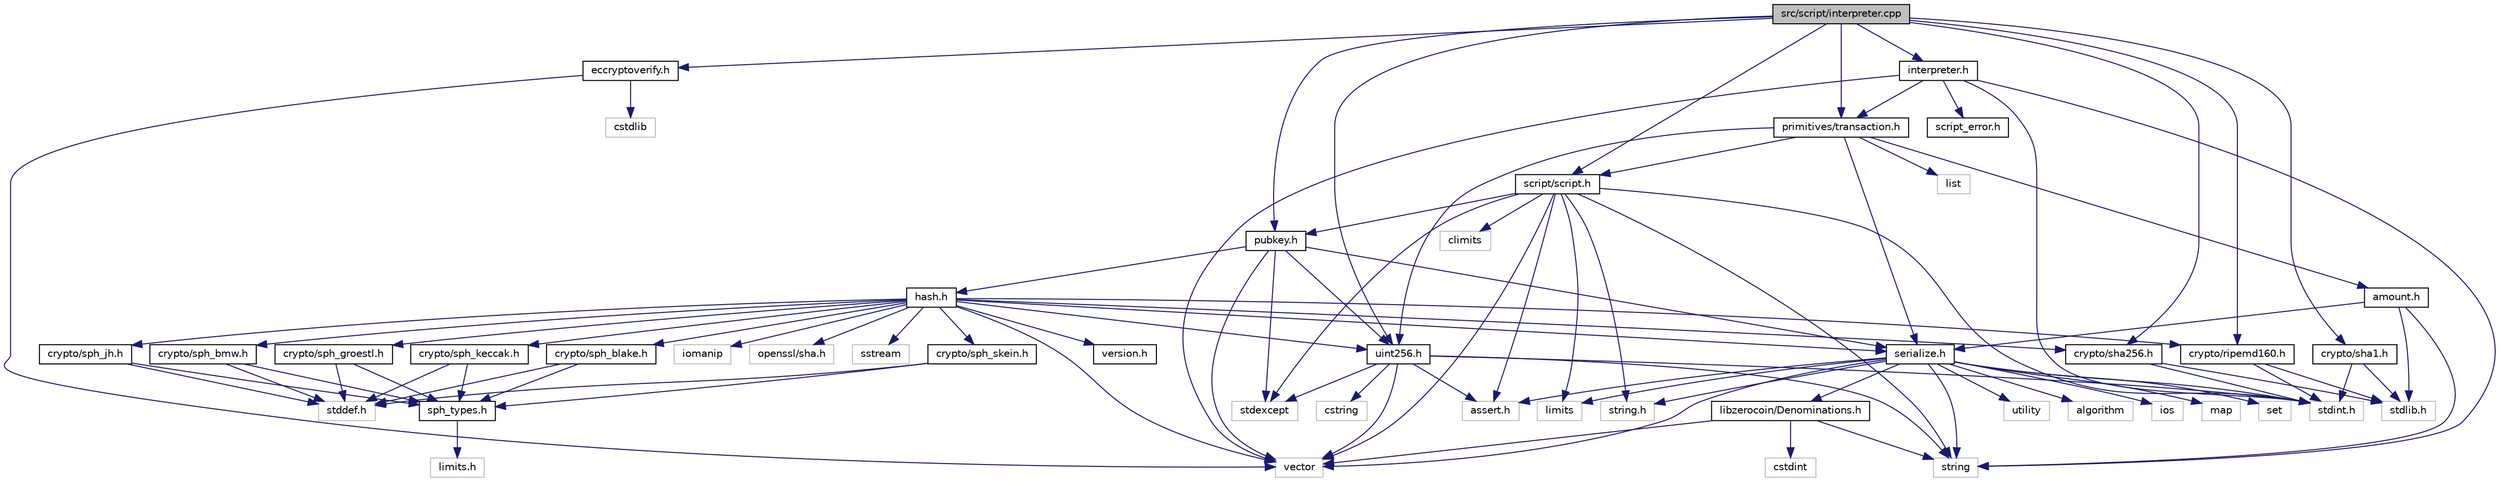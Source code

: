 digraph "src/script/interpreter.cpp"
{
  edge [fontname="Helvetica",fontsize="10",labelfontname="Helvetica",labelfontsize="10"];
  node [fontname="Helvetica",fontsize="10",shape=record];
  Node0 [label="src/script/interpreter.cpp",height=0.2,width=0.4,color="black", fillcolor="grey75", style="filled", fontcolor="black"];
  Node0 -> Node1 [color="midnightblue",fontsize="10",style="solid",fontname="Helvetica"];
  Node1 [label="interpreter.h",height=0.2,width=0.4,color="black", fillcolor="white", style="filled",URL="$interpreter_8h.html"];
  Node1 -> Node2 [color="midnightblue",fontsize="10",style="solid",fontname="Helvetica"];
  Node2 [label="script_error.h",height=0.2,width=0.4,color="black", fillcolor="white", style="filled",URL="$script__error_8h.html"];
  Node1 -> Node3 [color="midnightblue",fontsize="10",style="solid",fontname="Helvetica"];
  Node3 [label="primitives/transaction.h",height=0.2,width=0.4,color="black", fillcolor="white", style="filled",URL="$transaction_8h.html"];
  Node3 -> Node4 [color="midnightblue",fontsize="10",style="solid",fontname="Helvetica"];
  Node4 [label="amount.h",height=0.2,width=0.4,color="black", fillcolor="white", style="filled",URL="$amount_8h.html"];
  Node4 -> Node5 [color="midnightblue",fontsize="10",style="solid",fontname="Helvetica"];
  Node5 [label="serialize.h",height=0.2,width=0.4,color="black", fillcolor="white", style="filled",URL="$serialize_8h.html"];
  Node5 -> Node6 [color="midnightblue",fontsize="10",style="solid",fontname="Helvetica"];
  Node6 [label="algorithm",height=0.2,width=0.4,color="grey75", fillcolor="white", style="filled"];
  Node5 -> Node7 [color="midnightblue",fontsize="10",style="solid",fontname="Helvetica"];
  Node7 [label="assert.h",height=0.2,width=0.4,color="grey75", fillcolor="white", style="filled"];
  Node5 -> Node8 [color="midnightblue",fontsize="10",style="solid",fontname="Helvetica"];
  Node8 [label="ios",height=0.2,width=0.4,color="grey75", fillcolor="white", style="filled"];
  Node5 -> Node9 [color="midnightblue",fontsize="10",style="solid",fontname="Helvetica"];
  Node9 [label="limits",height=0.2,width=0.4,color="grey75", fillcolor="white", style="filled"];
  Node5 -> Node10 [color="midnightblue",fontsize="10",style="solid",fontname="Helvetica"];
  Node10 [label="map",height=0.2,width=0.4,color="grey75", fillcolor="white", style="filled"];
  Node5 -> Node11 [color="midnightblue",fontsize="10",style="solid",fontname="Helvetica"];
  Node11 [label="set",height=0.2,width=0.4,color="grey75", fillcolor="white", style="filled"];
  Node5 -> Node12 [color="midnightblue",fontsize="10",style="solid",fontname="Helvetica"];
  Node12 [label="stdint.h",height=0.2,width=0.4,color="grey75", fillcolor="white", style="filled"];
  Node5 -> Node13 [color="midnightblue",fontsize="10",style="solid",fontname="Helvetica"];
  Node13 [label="string.h",height=0.2,width=0.4,color="grey75", fillcolor="white", style="filled"];
  Node5 -> Node14 [color="midnightblue",fontsize="10",style="solid",fontname="Helvetica"];
  Node14 [label="string",height=0.2,width=0.4,color="grey75", fillcolor="white", style="filled"];
  Node5 -> Node15 [color="midnightblue",fontsize="10",style="solid",fontname="Helvetica"];
  Node15 [label="utility",height=0.2,width=0.4,color="grey75", fillcolor="white", style="filled"];
  Node5 -> Node16 [color="midnightblue",fontsize="10",style="solid",fontname="Helvetica"];
  Node16 [label="vector",height=0.2,width=0.4,color="grey75", fillcolor="white", style="filled"];
  Node5 -> Node17 [color="midnightblue",fontsize="10",style="solid",fontname="Helvetica"];
  Node17 [label="libzerocoin/Denominations.h",height=0.2,width=0.4,color="black", fillcolor="white", style="filled",URL="$_denominations_8h.html",tooltip="Denomination info for the Zerocoin library. "];
  Node17 -> Node18 [color="midnightblue",fontsize="10",style="solid",fontname="Helvetica"];
  Node18 [label="cstdint",height=0.2,width=0.4,color="grey75", fillcolor="white", style="filled"];
  Node17 -> Node14 [color="midnightblue",fontsize="10",style="solid",fontname="Helvetica"];
  Node17 -> Node16 [color="midnightblue",fontsize="10",style="solid",fontname="Helvetica"];
  Node4 -> Node19 [color="midnightblue",fontsize="10",style="solid",fontname="Helvetica"];
  Node19 [label="stdlib.h",height=0.2,width=0.4,color="grey75", fillcolor="white", style="filled"];
  Node4 -> Node14 [color="midnightblue",fontsize="10",style="solid",fontname="Helvetica"];
  Node3 -> Node20 [color="midnightblue",fontsize="10",style="solid",fontname="Helvetica"];
  Node20 [label="script/script.h",height=0.2,width=0.4,color="black", fillcolor="white", style="filled",URL="$script_8h.html"];
  Node20 -> Node7 [color="midnightblue",fontsize="10",style="solid",fontname="Helvetica"];
  Node20 -> Node21 [color="midnightblue",fontsize="10",style="solid",fontname="Helvetica"];
  Node21 [label="climits",height=0.2,width=0.4,color="grey75", fillcolor="white", style="filled"];
  Node20 -> Node9 [color="midnightblue",fontsize="10",style="solid",fontname="Helvetica"];
  Node20 -> Node22 [color="midnightblue",fontsize="10",style="solid",fontname="Helvetica"];
  Node22 [label="pubkey.h",height=0.2,width=0.4,color="black", fillcolor="white", style="filled",URL="$pubkey_8h.html"];
  Node22 -> Node23 [color="midnightblue",fontsize="10",style="solid",fontname="Helvetica"];
  Node23 [label="hash.h",height=0.2,width=0.4,color="black", fillcolor="white", style="filled",URL="$hash_8h.html"];
  Node23 -> Node24 [color="midnightblue",fontsize="10",style="solid",fontname="Helvetica"];
  Node24 [label="crypto/ripemd160.h",height=0.2,width=0.4,color="black", fillcolor="white", style="filled",URL="$ripemd160_8h.html"];
  Node24 -> Node12 [color="midnightblue",fontsize="10",style="solid",fontname="Helvetica"];
  Node24 -> Node19 [color="midnightblue",fontsize="10",style="solid",fontname="Helvetica"];
  Node23 -> Node25 [color="midnightblue",fontsize="10",style="solid",fontname="Helvetica"];
  Node25 [label="crypto/sha256.h",height=0.2,width=0.4,color="black", fillcolor="white", style="filled",URL="$sha256_8h.html"];
  Node25 -> Node12 [color="midnightblue",fontsize="10",style="solid",fontname="Helvetica"];
  Node25 -> Node19 [color="midnightblue",fontsize="10",style="solid",fontname="Helvetica"];
  Node23 -> Node5 [color="midnightblue",fontsize="10",style="solid",fontname="Helvetica"];
  Node23 -> Node26 [color="midnightblue",fontsize="10",style="solid",fontname="Helvetica"];
  Node26 [label="uint256.h",height=0.2,width=0.4,color="black", fillcolor="white", style="filled",URL="$uint256_8h.html"];
  Node26 -> Node7 [color="midnightblue",fontsize="10",style="solid",fontname="Helvetica"];
  Node26 -> Node27 [color="midnightblue",fontsize="10",style="solid",fontname="Helvetica"];
  Node27 [label="cstring",height=0.2,width=0.4,color="grey75", fillcolor="white", style="filled"];
  Node26 -> Node28 [color="midnightblue",fontsize="10",style="solid",fontname="Helvetica"];
  Node28 [label="stdexcept",height=0.2,width=0.4,color="grey75", fillcolor="white", style="filled"];
  Node26 -> Node12 [color="midnightblue",fontsize="10",style="solid",fontname="Helvetica"];
  Node26 -> Node14 [color="midnightblue",fontsize="10",style="solid",fontname="Helvetica"];
  Node26 -> Node16 [color="midnightblue",fontsize="10",style="solid",fontname="Helvetica"];
  Node23 -> Node29 [color="midnightblue",fontsize="10",style="solid",fontname="Helvetica"];
  Node29 [label="version.h",height=0.2,width=0.4,color="black", fillcolor="white", style="filled",URL="$version_8h.html"];
  Node23 -> Node30 [color="midnightblue",fontsize="10",style="solid",fontname="Helvetica"];
  Node30 [label="crypto/sph_blake.h",height=0.2,width=0.4,color="black", fillcolor="white", style="filled",URL="$sph__blake_8h.html",tooltip="BLAKE interface. "];
  Node30 -> Node31 [color="midnightblue",fontsize="10",style="solid",fontname="Helvetica"];
  Node31 [label="stddef.h",height=0.2,width=0.4,color="grey75", fillcolor="white", style="filled"];
  Node30 -> Node32 [color="midnightblue",fontsize="10",style="solid",fontname="Helvetica"];
  Node32 [label="sph_types.h",height=0.2,width=0.4,color="black", fillcolor="white", style="filled",URL="$sph__types_8h.html",tooltip="Basic type definitions. "];
  Node32 -> Node33 [color="midnightblue",fontsize="10",style="solid",fontname="Helvetica"];
  Node33 [label="limits.h",height=0.2,width=0.4,color="grey75", fillcolor="white", style="filled"];
  Node23 -> Node34 [color="midnightblue",fontsize="10",style="solid",fontname="Helvetica"];
  Node34 [label="crypto/sph_bmw.h",height=0.2,width=0.4,color="black", fillcolor="white", style="filled",URL="$sph__bmw_8h.html",tooltip="BMW interface. "];
  Node34 -> Node31 [color="midnightblue",fontsize="10",style="solid",fontname="Helvetica"];
  Node34 -> Node32 [color="midnightblue",fontsize="10",style="solid",fontname="Helvetica"];
  Node23 -> Node35 [color="midnightblue",fontsize="10",style="solid",fontname="Helvetica"];
  Node35 [label="crypto/sph_groestl.h",height=0.2,width=0.4,color="black", fillcolor="white", style="filled",URL="$sph__groestl_8h.html",tooltip="Groestl interface. "];
  Node35 -> Node31 [color="midnightblue",fontsize="10",style="solid",fontname="Helvetica"];
  Node35 -> Node32 [color="midnightblue",fontsize="10",style="solid",fontname="Helvetica"];
  Node23 -> Node36 [color="midnightblue",fontsize="10",style="solid",fontname="Helvetica"];
  Node36 [label="crypto/sph_jh.h",height=0.2,width=0.4,color="black", fillcolor="white", style="filled",URL="$sph__jh_8h.html",tooltip="JH interface. "];
  Node36 -> Node31 [color="midnightblue",fontsize="10",style="solid",fontname="Helvetica"];
  Node36 -> Node32 [color="midnightblue",fontsize="10",style="solid",fontname="Helvetica"];
  Node23 -> Node37 [color="midnightblue",fontsize="10",style="solid",fontname="Helvetica"];
  Node37 [label="crypto/sph_keccak.h",height=0.2,width=0.4,color="black", fillcolor="white", style="filled",URL="$sph__keccak_8h.html",tooltip="Keccak interface. "];
  Node37 -> Node31 [color="midnightblue",fontsize="10",style="solid",fontname="Helvetica"];
  Node37 -> Node32 [color="midnightblue",fontsize="10",style="solid",fontname="Helvetica"];
  Node23 -> Node38 [color="midnightblue",fontsize="10",style="solid",fontname="Helvetica"];
  Node38 [label="crypto/sph_skein.h",height=0.2,width=0.4,color="black", fillcolor="white", style="filled",URL="$sph__skein_8h.html",tooltip="Skein interface. "];
  Node38 -> Node31 [color="midnightblue",fontsize="10",style="solid",fontname="Helvetica"];
  Node38 -> Node32 [color="midnightblue",fontsize="10",style="solid",fontname="Helvetica"];
  Node23 -> Node39 [color="midnightblue",fontsize="10",style="solid",fontname="Helvetica"];
  Node39 [label="iomanip",height=0.2,width=0.4,color="grey75", fillcolor="white", style="filled"];
  Node23 -> Node40 [color="midnightblue",fontsize="10",style="solid",fontname="Helvetica"];
  Node40 [label="openssl/sha.h",height=0.2,width=0.4,color="grey75", fillcolor="white", style="filled"];
  Node23 -> Node41 [color="midnightblue",fontsize="10",style="solid",fontname="Helvetica"];
  Node41 [label="sstream",height=0.2,width=0.4,color="grey75", fillcolor="white", style="filled"];
  Node23 -> Node16 [color="midnightblue",fontsize="10",style="solid",fontname="Helvetica"];
  Node22 -> Node5 [color="midnightblue",fontsize="10",style="solid",fontname="Helvetica"];
  Node22 -> Node26 [color="midnightblue",fontsize="10",style="solid",fontname="Helvetica"];
  Node22 -> Node28 [color="midnightblue",fontsize="10",style="solid",fontname="Helvetica"];
  Node22 -> Node16 [color="midnightblue",fontsize="10",style="solid",fontname="Helvetica"];
  Node20 -> Node28 [color="midnightblue",fontsize="10",style="solid",fontname="Helvetica"];
  Node20 -> Node12 [color="midnightblue",fontsize="10",style="solid",fontname="Helvetica"];
  Node20 -> Node13 [color="midnightblue",fontsize="10",style="solid",fontname="Helvetica"];
  Node20 -> Node14 [color="midnightblue",fontsize="10",style="solid",fontname="Helvetica"];
  Node20 -> Node16 [color="midnightblue",fontsize="10",style="solid",fontname="Helvetica"];
  Node3 -> Node5 [color="midnightblue",fontsize="10",style="solid",fontname="Helvetica"];
  Node3 -> Node26 [color="midnightblue",fontsize="10",style="solid",fontname="Helvetica"];
  Node3 -> Node42 [color="midnightblue",fontsize="10",style="solid",fontname="Helvetica"];
  Node42 [label="list",height=0.2,width=0.4,color="grey75", fillcolor="white", style="filled"];
  Node1 -> Node16 [color="midnightblue",fontsize="10",style="solid",fontname="Helvetica"];
  Node1 -> Node12 [color="midnightblue",fontsize="10",style="solid",fontname="Helvetica"];
  Node1 -> Node14 [color="midnightblue",fontsize="10",style="solid",fontname="Helvetica"];
  Node0 -> Node3 [color="midnightblue",fontsize="10",style="solid",fontname="Helvetica"];
  Node0 -> Node24 [color="midnightblue",fontsize="10",style="solid",fontname="Helvetica"];
  Node0 -> Node43 [color="midnightblue",fontsize="10",style="solid",fontname="Helvetica"];
  Node43 [label="crypto/sha1.h",height=0.2,width=0.4,color="black", fillcolor="white", style="filled",URL="$sha1_8h.html"];
  Node43 -> Node12 [color="midnightblue",fontsize="10",style="solid",fontname="Helvetica"];
  Node43 -> Node19 [color="midnightblue",fontsize="10",style="solid",fontname="Helvetica"];
  Node0 -> Node25 [color="midnightblue",fontsize="10",style="solid",fontname="Helvetica"];
  Node0 -> Node44 [color="midnightblue",fontsize="10",style="solid",fontname="Helvetica"];
  Node44 [label="eccryptoverify.h",height=0.2,width=0.4,color="black", fillcolor="white", style="filled",URL="$eccryptoverify_8h.html"];
  Node44 -> Node45 [color="midnightblue",fontsize="10",style="solid",fontname="Helvetica"];
  Node45 [label="cstdlib",height=0.2,width=0.4,color="grey75", fillcolor="white", style="filled"];
  Node44 -> Node16 [color="midnightblue",fontsize="10",style="solid",fontname="Helvetica"];
  Node0 -> Node22 [color="midnightblue",fontsize="10",style="solid",fontname="Helvetica"];
  Node0 -> Node20 [color="midnightblue",fontsize="10",style="solid",fontname="Helvetica"];
  Node0 -> Node26 [color="midnightblue",fontsize="10",style="solid",fontname="Helvetica"];
}
